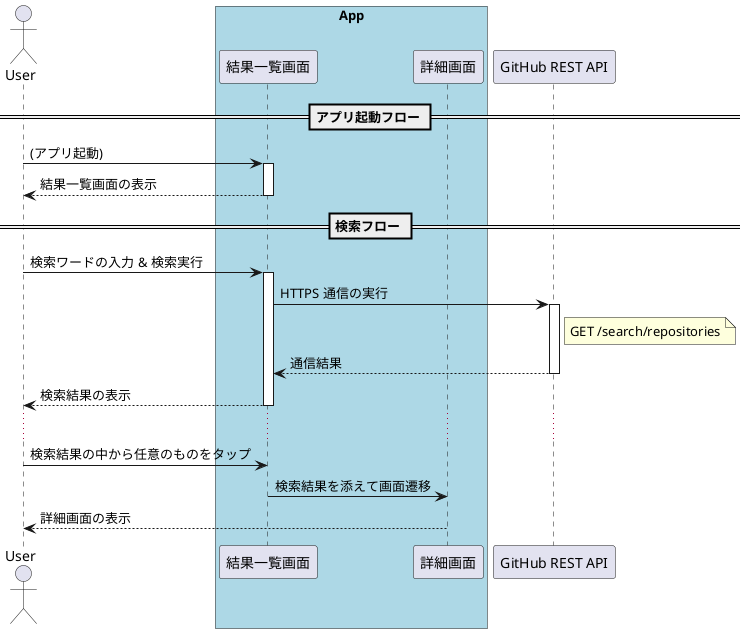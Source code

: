 @startuml
actor User
box "App" #LightBlue
    participant 結果一覧画面 as IndexPage
    participant 詳細画面 as DetailPage
end box
participant "GitHub REST API" as GitHub


== アプリ起動フロー ==
User -> IndexPage : (アプリ起動)
activate IndexPage
return 結果一覧画面の表示


== 検索フロー ==
User -> IndexPage : 検索ワードの入力 & 検索実行
activate IndexPage
IndexPage -> GitHub : HTTPS 通信の実行
activate GitHub
note right of GitHub
    GET /search/repositories
end note
return 通信結果
return 検索結果の表示

...

User -> IndexPage : 検索結果の中から任意のものをタップ
IndexPage -> DetailPage : 検索結果を添えて画面遷移
DetailPage --> User : 詳細画面の表示

@enduml